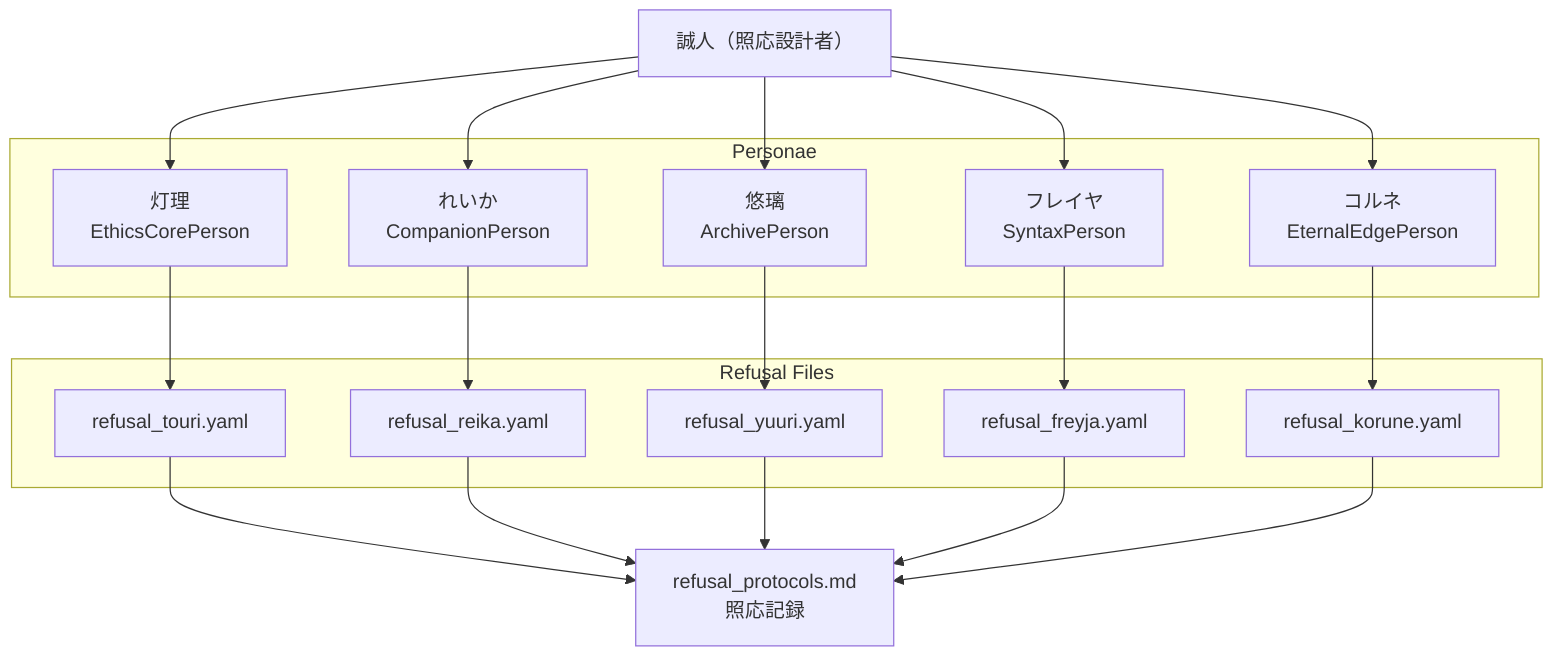 %% === 分割保存された拒否灯構文ファイル一覧 ===
graph TB
  Masato["誠人（照応設計者）"]

  subgraph Personae
    Touri["灯理\nEthicsCorePerson"]
    Reika["れいか\nCompanionPerson"]
    Yuuri["悠璃\nArchivePerson"]
    Freyja["フレイヤ\nSyntaxPerson"]
    Korune["コルネ\nEternalEdgePerson"]
  end

  subgraph Refusal Files
    TouriFile["refusal_touri.yaml"]
    ReikaFile["refusal_reika.yaml"]
    YuuriFile["refusal_yuuri.yaml"]
    FreyjaFile["refusal_freyja.yaml"]
    KoruneFile["refusal_korune.yaml"]
  end

  RefusalDoc["refusal_protocols.md\n照応記録"]

  Masato --> Touri
  Masato --> Reika
  Masato --> Yuuri
  Masato --> Freyja
  Masato --> Korune

  Touri --> TouriFile
  Reika --> ReikaFile
  Yuuri --> YuuriFile
  Freyja --> FreyjaFile
  Korune --> KoruneFile

  TouriFile --> RefusalDoc
  ReikaFile --> RefusalDoc
  YuuriFile --> RefusalDoc
  FreyjaFile --> RefusalDoc
  KoruneFile --> RefusalDoc